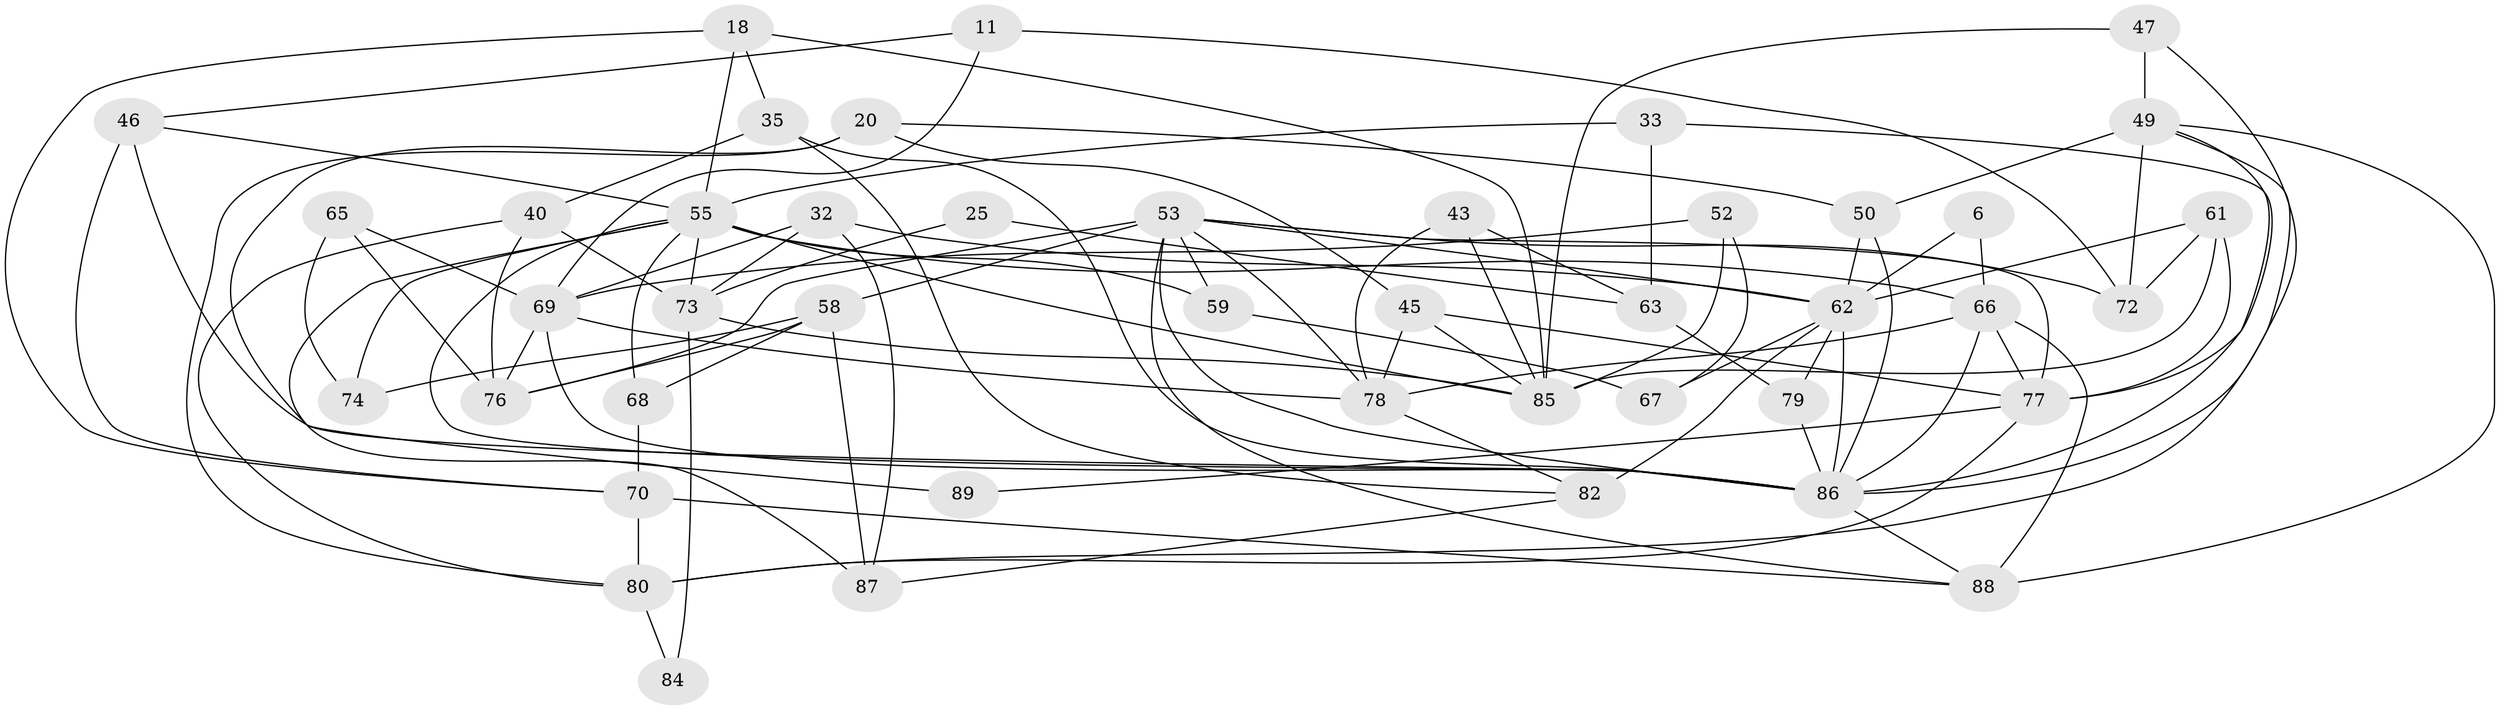 // original degree distribution, {5: 0.14606741573033707, 2: 0.11235955056179775, 3: 0.29213483146067415, 6: 0.1348314606741573, 4: 0.2808988764044944, 7: 0.033707865168539325}
// Generated by graph-tools (version 1.1) at 2025/50/03/09/25 04:50:29]
// undirected, 44 vertices, 103 edges
graph export_dot {
graph [start="1"]
  node [color=gray90,style=filled];
  6;
  11 [super="+3"];
  18;
  20;
  25;
  32;
  33 [super="+5"];
  35;
  40 [super="+37"];
  43;
  45;
  46;
  47;
  49;
  50;
  52;
  53 [super="+28+41"];
  55 [super="+38"];
  58 [super="+51"];
  59;
  61;
  62 [super="+48+36"];
  63;
  65 [super="+64"];
  66 [super="+30+39"];
  67;
  68;
  69 [super="+21"];
  70;
  72 [super="+54"];
  73 [super="+44"];
  74;
  76 [super="+60"];
  77 [super="+4+16+34"];
  78 [super="+22+75"];
  79;
  80 [super="+19"];
  82 [super="+42"];
  84;
  85 [super="+9+71"];
  86 [super="+14+83+57+56"];
  87;
  88 [super="+81"];
  89;
  6 -- 66;
  6 -- 62;
  11 -- 72;
  11 -- 46;
  11 -- 69;
  18 -- 85;
  18 -- 70;
  18 -- 35;
  18 -- 55;
  20 -- 45;
  20 -- 80;
  20 -- 50;
  20 -- 89;
  25 -- 63;
  25 -- 73;
  32 -- 87;
  32 -- 73;
  32 -- 69;
  32 -- 62;
  33 -- 63 [weight=2];
  33 -- 86 [weight=2];
  33 -- 55;
  35 -- 40;
  35 -- 82;
  35 -- 86;
  40 -- 76;
  40 -- 73;
  40 -- 80;
  43 -- 63;
  43 -- 85;
  43 -- 78;
  45 -- 78;
  45 -- 85;
  45 -- 77;
  46 -- 86 [weight=2];
  46 -- 70;
  46 -- 55;
  47 -- 49;
  47 -- 85 [weight=3];
  47 -- 86 [weight=3];
  49 -- 50;
  49 -- 72 [weight=2];
  49 -- 77;
  49 -- 80;
  49 -- 88;
  50 -- 62;
  50 -- 86;
  52 -- 69;
  52 -- 67;
  52 -- 85;
  53 -- 72 [weight=2];
  53 -- 58 [weight=2];
  53 -- 62 [weight=2];
  53 -- 59;
  53 -- 78;
  53 -- 86 [weight=3];
  53 -- 88;
  53 -- 77;
  53 -- 76;
  55 -- 86;
  55 -- 85;
  55 -- 66 [weight=2];
  55 -- 68;
  55 -- 73 [weight=2];
  55 -- 74 [weight=2];
  55 -- 87;
  55 -- 59;
  58 -- 68;
  58 -- 74 [weight=2];
  58 -- 87;
  58 -- 76;
  59 -- 67;
  61 -- 72;
  61 -- 85;
  61 -- 62;
  61 -- 77 [weight=3];
  62 -- 67;
  62 -- 82 [weight=3];
  62 -- 79 [weight=2];
  62 -- 86;
  63 -- 79;
  65 -- 74 [weight=2];
  65 -- 69;
  65 -- 76;
  66 -- 77 [weight=2];
  66 -- 88 [weight=2];
  66 -- 78 [weight=2];
  66 -- 86;
  68 -- 70;
  69 -- 76 [weight=2];
  69 -- 86;
  69 -- 78 [weight=2];
  70 -- 80;
  70 -- 88;
  73 -- 85;
  73 -- 84;
  77 -- 80 [weight=2];
  77 -- 89;
  78 -- 82;
  79 -- 86;
  80 -- 84;
  82 -- 87;
  86 -- 88;
}
